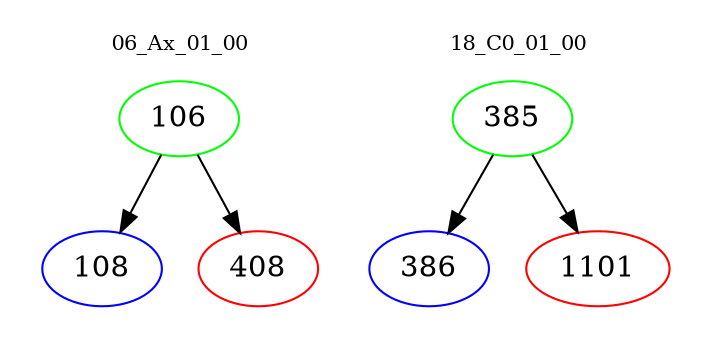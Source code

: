 digraph{
subgraph cluster_0 {
color = white
label = "06_Ax_01_00";
fontsize=10;
T0_106 [label="106", color="green"]
T0_106 -> T0_108 [color="black"]
T0_108 [label="108", color="blue"]
T0_106 -> T0_408 [color="black"]
T0_408 [label="408", color="red"]
}
subgraph cluster_1 {
color = white
label = "18_C0_01_00";
fontsize=10;
T1_385 [label="385", color="green"]
T1_385 -> T1_386 [color="black"]
T1_386 [label="386", color="blue"]
T1_385 -> T1_1101 [color="black"]
T1_1101 [label="1101", color="red"]
}
}
